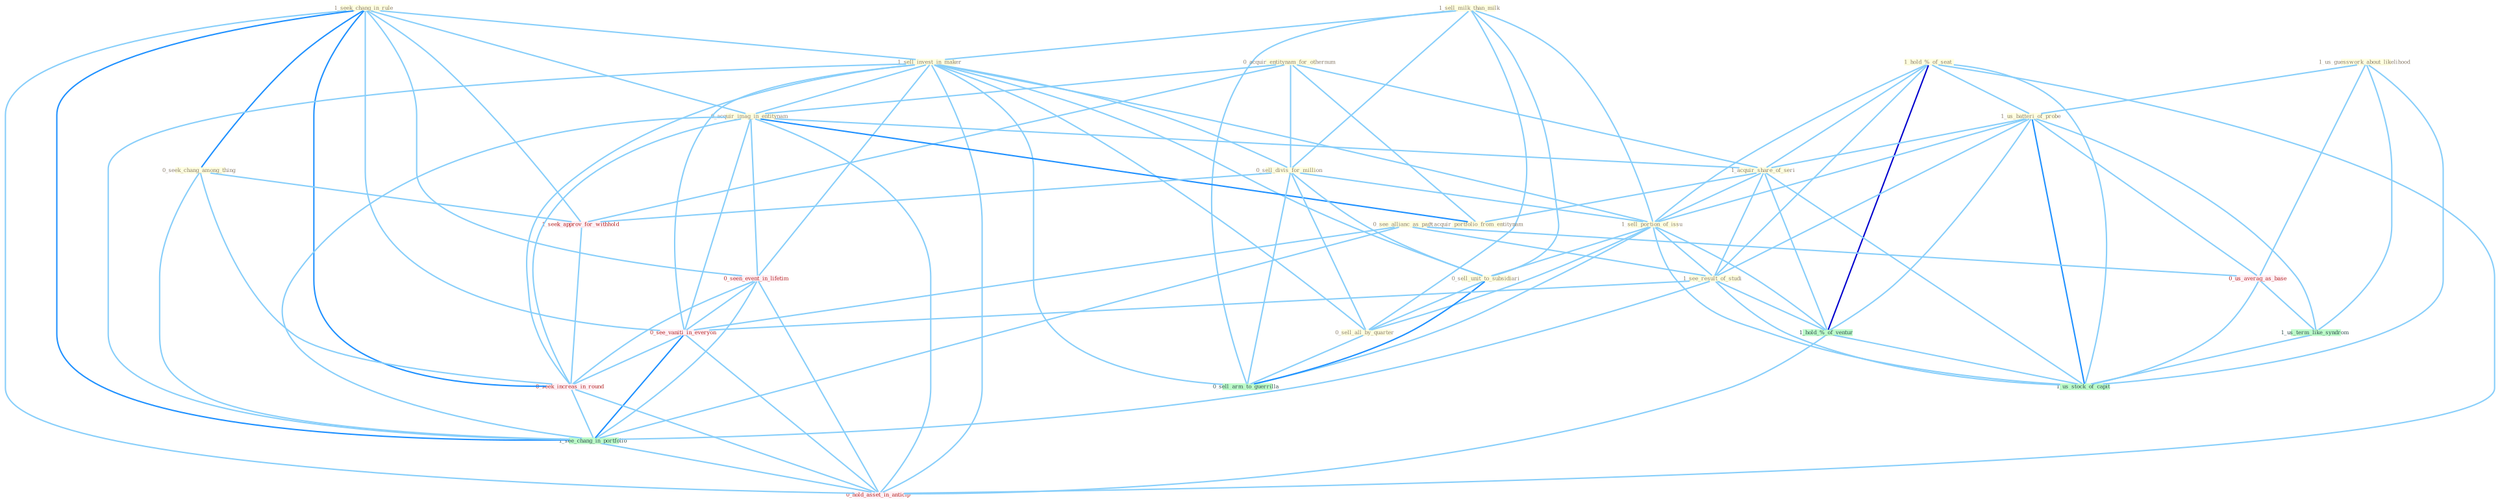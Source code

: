 Graph G{ 
    node
    [shape=polygon,style=filled,width=.5,height=.06,color="#BDFCC9",fixedsize=true,fontsize=4,
    fontcolor="#2f4f4f"];
    {node
    [color="#ffffe0", fontcolor="#8b7d6b"] "1_seek_chang_in_rule " "1_us_guesswork_about_likelihood " "0_seek_chang_among_thing " "1_sell_milk_than_milk " "1_hold_%_of_seat " "1_sell_invest_in_maker " "0_acquir_entitynam_for_othernum " "0_acquir_imag_in_entitynam " "1_us_batteri_of_probe " "0_sell_divis_for_million " "1_acquir_share_of_seri " "1_sell_portion_of_issu " "0_sell_unit_to_subsidiari " "0_sell_all_by_quarter " "0_acquir_portfolio_from_entitynam " "0_see_allianc_as_part " "1_see_result_of_studi "}
{node [color="#fff0f5", fontcolor="#b22222"] "0_seen_event_in_lifetim " "0_us_averag_as_base " "1_seek_approv_for_withhold " "0_see_vaniti_in_everyon " "0_seek_increas_in_round " "0_hold_asset_in_anticip "}
edge [color="#B0E2FF"];

	"1_seek_chang_in_rule " -- "0_seek_chang_among_thing " [w="2", color="#1e90ff" , len=0.8];
	"1_seek_chang_in_rule " -- "1_sell_invest_in_maker " [w="1", color="#87cefa" ];
	"1_seek_chang_in_rule " -- "0_acquir_imag_in_entitynam " [w="1", color="#87cefa" ];
	"1_seek_chang_in_rule " -- "0_seen_event_in_lifetim " [w="1", color="#87cefa" ];
	"1_seek_chang_in_rule " -- "1_seek_approv_for_withhold " [w="1", color="#87cefa" ];
	"1_seek_chang_in_rule " -- "0_see_vaniti_in_everyon " [w="1", color="#87cefa" ];
	"1_seek_chang_in_rule " -- "0_seek_increas_in_round " [w="2", color="#1e90ff" , len=0.8];
	"1_seek_chang_in_rule " -- "1_see_chang_in_portfolio " [w="2", color="#1e90ff" , len=0.8];
	"1_seek_chang_in_rule " -- "0_hold_asset_in_anticip " [w="1", color="#87cefa" ];
	"1_us_guesswork_about_likelihood " -- "1_us_batteri_of_probe " [w="1", color="#87cefa" ];
	"1_us_guesswork_about_likelihood " -- "0_us_averag_as_base " [w="1", color="#87cefa" ];
	"1_us_guesswork_about_likelihood " -- "1_us_term_like_syndrom " [w="1", color="#87cefa" ];
	"1_us_guesswork_about_likelihood " -- "1_us_stock_of_capit " [w="1", color="#87cefa" ];
	"0_seek_chang_among_thing " -- "1_seek_approv_for_withhold " [w="1", color="#87cefa" ];
	"0_seek_chang_among_thing " -- "0_seek_increas_in_round " [w="1", color="#87cefa" ];
	"0_seek_chang_among_thing " -- "1_see_chang_in_portfolio " [w="1", color="#87cefa" ];
	"1_sell_milk_than_milk " -- "1_sell_invest_in_maker " [w="1", color="#87cefa" ];
	"1_sell_milk_than_milk " -- "0_sell_divis_for_million " [w="1", color="#87cefa" ];
	"1_sell_milk_than_milk " -- "1_sell_portion_of_issu " [w="1", color="#87cefa" ];
	"1_sell_milk_than_milk " -- "0_sell_unit_to_subsidiari " [w="1", color="#87cefa" ];
	"1_sell_milk_than_milk " -- "0_sell_all_by_quarter " [w="1", color="#87cefa" ];
	"1_sell_milk_than_milk " -- "0_sell_arm_to_guerrilla " [w="1", color="#87cefa" ];
	"1_hold_%_of_seat " -- "1_us_batteri_of_probe " [w="1", color="#87cefa" ];
	"1_hold_%_of_seat " -- "1_acquir_share_of_seri " [w="1", color="#87cefa" ];
	"1_hold_%_of_seat " -- "1_sell_portion_of_issu " [w="1", color="#87cefa" ];
	"1_hold_%_of_seat " -- "1_see_result_of_studi " [w="1", color="#87cefa" ];
	"1_hold_%_of_seat " -- "1_hold_%_of_ventur " [w="3", color="#0000cd" , len=0.6];
	"1_hold_%_of_seat " -- "1_us_stock_of_capit " [w="1", color="#87cefa" ];
	"1_hold_%_of_seat " -- "0_hold_asset_in_anticip " [w="1", color="#87cefa" ];
	"1_sell_invest_in_maker " -- "0_acquir_imag_in_entitynam " [w="1", color="#87cefa" ];
	"1_sell_invest_in_maker " -- "0_sell_divis_for_million " [w="1", color="#87cefa" ];
	"1_sell_invest_in_maker " -- "1_sell_portion_of_issu " [w="1", color="#87cefa" ];
	"1_sell_invest_in_maker " -- "0_sell_unit_to_subsidiari " [w="1", color="#87cefa" ];
	"1_sell_invest_in_maker " -- "0_sell_all_by_quarter " [w="1", color="#87cefa" ];
	"1_sell_invest_in_maker " -- "0_seen_event_in_lifetim " [w="1", color="#87cefa" ];
	"1_sell_invest_in_maker " -- "0_see_vaniti_in_everyon " [w="1", color="#87cefa" ];
	"1_sell_invest_in_maker " -- "0_sell_arm_to_guerrilla " [w="1", color="#87cefa" ];
	"1_sell_invest_in_maker " -- "0_seek_increas_in_round " [w="1", color="#87cefa" ];
	"1_sell_invest_in_maker " -- "1_see_chang_in_portfolio " [w="1", color="#87cefa" ];
	"1_sell_invest_in_maker " -- "0_hold_asset_in_anticip " [w="1", color="#87cefa" ];
	"0_acquir_entitynam_for_othernum " -- "0_acquir_imag_in_entitynam " [w="1", color="#87cefa" ];
	"0_acquir_entitynam_for_othernum " -- "0_sell_divis_for_million " [w="1", color="#87cefa" ];
	"0_acquir_entitynam_for_othernum " -- "1_acquir_share_of_seri " [w="1", color="#87cefa" ];
	"0_acquir_entitynam_for_othernum " -- "0_acquir_portfolio_from_entitynam " [w="1", color="#87cefa" ];
	"0_acquir_entitynam_for_othernum " -- "1_seek_approv_for_withhold " [w="1", color="#87cefa" ];
	"0_acquir_imag_in_entitynam " -- "1_acquir_share_of_seri " [w="1", color="#87cefa" ];
	"0_acquir_imag_in_entitynam " -- "0_acquir_portfolio_from_entitynam " [w="2", color="#1e90ff" , len=0.8];
	"0_acquir_imag_in_entitynam " -- "0_seen_event_in_lifetim " [w="1", color="#87cefa" ];
	"0_acquir_imag_in_entitynam " -- "0_see_vaniti_in_everyon " [w="1", color="#87cefa" ];
	"0_acquir_imag_in_entitynam " -- "0_seek_increas_in_round " [w="1", color="#87cefa" ];
	"0_acquir_imag_in_entitynam " -- "1_see_chang_in_portfolio " [w="1", color="#87cefa" ];
	"0_acquir_imag_in_entitynam " -- "0_hold_asset_in_anticip " [w="1", color="#87cefa" ];
	"1_us_batteri_of_probe " -- "1_acquir_share_of_seri " [w="1", color="#87cefa" ];
	"1_us_batteri_of_probe " -- "1_sell_portion_of_issu " [w="1", color="#87cefa" ];
	"1_us_batteri_of_probe " -- "1_see_result_of_studi " [w="1", color="#87cefa" ];
	"1_us_batteri_of_probe " -- "0_us_averag_as_base " [w="1", color="#87cefa" ];
	"1_us_batteri_of_probe " -- "1_us_term_like_syndrom " [w="1", color="#87cefa" ];
	"1_us_batteri_of_probe " -- "1_hold_%_of_ventur " [w="1", color="#87cefa" ];
	"1_us_batteri_of_probe " -- "1_us_stock_of_capit " [w="2", color="#1e90ff" , len=0.8];
	"0_sell_divis_for_million " -- "1_sell_portion_of_issu " [w="1", color="#87cefa" ];
	"0_sell_divis_for_million " -- "0_sell_unit_to_subsidiari " [w="1", color="#87cefa" ];
	"0_sell_divis_for_million " -- "0_sell_all_by_quarter " [w="1", color="#87cefa" ];
	"0_sell_divis_for_million " -- "1_seek_approv_for_withhold " [w="1", color="#87cefa" ];
	"0_sell_divis_for_million " -- "0_sell_arm_to_guerrilla " [w="1", color="#87cefa" ];
	"1_acquir_share_of_seri " -- "1_sell_portion_of_issu " [w="1", color="#87cefa" ];
	"1_acquir_share_of_seri " -- "0_acquir_portfolio_from_entitynam " [w="1", color="#87cefa" ];
	"1_acquir_share_of_seri " -- "1_see_result_of_studi " [w="1", color="#87cefa" ];
	"1_acquir_share_of_seri " -- "1_hold_%_of_ventur " [w="1", color="#87cefa" ];
	"1_acquir_share_of_seri " -- "1_us_stock_of_capit " [w="1", color="#87cefa" ];
	"1_sell_portion_of_issu " -- "0_sell_unit_to_subsidiari " [w="1", color="#87cefa" ];
	"1_sell_portion_of_issu " -- "0_sell_all_by_quarter " [w="1", color="#87cefa" ];
	"1_sell_portion_of_issu " -- "1_see_result_of_studi " [w="1", color="#87cefa" ];
	"1_sell_portion_of_issu " -- "1_hold_%_of_ventur " [w="1", color="#87cefa" ];
	"1_sell_portion_of_issu " -- "0_sell_arm_to_guerrilla " [w="1", color="#87cefa" ];
	"1_sell_portion_of_issu " -- "1_us_stock_of_capit " [w="1", color="#87cefa" ];
	"0_sell_unit_to_subsidiari " -- "0_sell_all_by_quarter " [w="1", color="#87cefa" ];
	"0_sell_unit_to_subsidiari " -- "0_sell_arm_to_guerrilla " [w="2", color="#1e90ff" , len=0.8];
	"0_sell_all_by_quarter " -- "0_sell_arm_to_guerrilla " [w="1", color="#87cefa" ];
	"0_see_allianc_as_part " -- "1_see_result_of_studi " [w="1", color="#87cefa" ];
	"0_see_allianc_as_part " -- "0_us_averag_as_base " [w="1", color="#87cefa" ];
	"0_see_allianc_as_part " -- "0_see_vaniti_in_everyon " [w="1", color="#87cefa" ];
	"0_see_allianc_as_part " -- "1_see_chang_in_portfolio " [w="1", color="#87cefa" ];
	"1_see_result_of_studi " -- "1_hold_%_of_ventur " [w="1", color="#87cefa" ];
	"1_see_result_of_studi " -- "0_see_vaniti_in_everyon " [w="1", color="#87cefa" ];
	"1_see_result_of_studi " -- "1_us_stock_of_capit " [w="1", color="#87cefa" ];
	"1_see_result_of_studi " -- "1_see_chang_in_portfolio " [w="1", color="#87cefa" ];
	"0_seen_event_in_lifetim " -- "0_see_vaniti_in_everyon " [w="1", color="#87cefa" ];
	"0_seen_event_in_lifetim " -- "0_seek_increas_in_round " [w="1", color="#87cefa" ];
	"0_seen_event_in_lifetim " -- "1_see_chang_in_portfolio " [w="1", color="#87cefa" ];
	"0_seen_event_in_lifetim " -- "0_hold_asset_in_anticip " [w="1", color="#87cefa" ];
	"0_us_averag_as_base " -- "1_us_term_like_syndrom " [w="1", color="#87cefa" ];
	"0_us_averag_as_base " -- "1_us_stock_of_capit " [w="1", color="#87cefa" ];
	"1_us_term_like_syndrom " -- "1_us_stock_of_capit " [w="1", color="#87cefa" ];
	"1_seek_approv_for_withhold " -- "0_seek_increas_in_round " [w="1", color="#87cefa" ];
	"1_hold_%_of_ventur " -- "1_us_stock_of_capit " [w="1", color="#87cefa" ];
	"1_hold_%_of_ventur " -- "0_hold_asset_in_anticip " [w="1", color="#87cefa" ];
	"0_see_vaniti_in_everyon " -- "0_seek_increas_in_round " [w="1", color="#87cefa" ];
	"0_see_vaniti_in_everyon " -- "1_see_chang_in_portfolio " [w="2", color="#1e90ff" , len=0.8];
	"0_see_vaniti_in_everyon " -- "0_hold_asset_in_anticip " [w="1", color="#87cefa" ];
	"0_seek_increas_in_round " -- "1_see_chang_in_portfolio " [w="1", color="#87cefa" ];
	"0_seek_increas_in_round " -- "0_hold_asset_in_anticip " [w="1", color="#87cefa" ];
	"1_see_chang_in_portfolio " -- "0_hold_asset_in_anticip " [w="1", color="#87cefa" ];
}